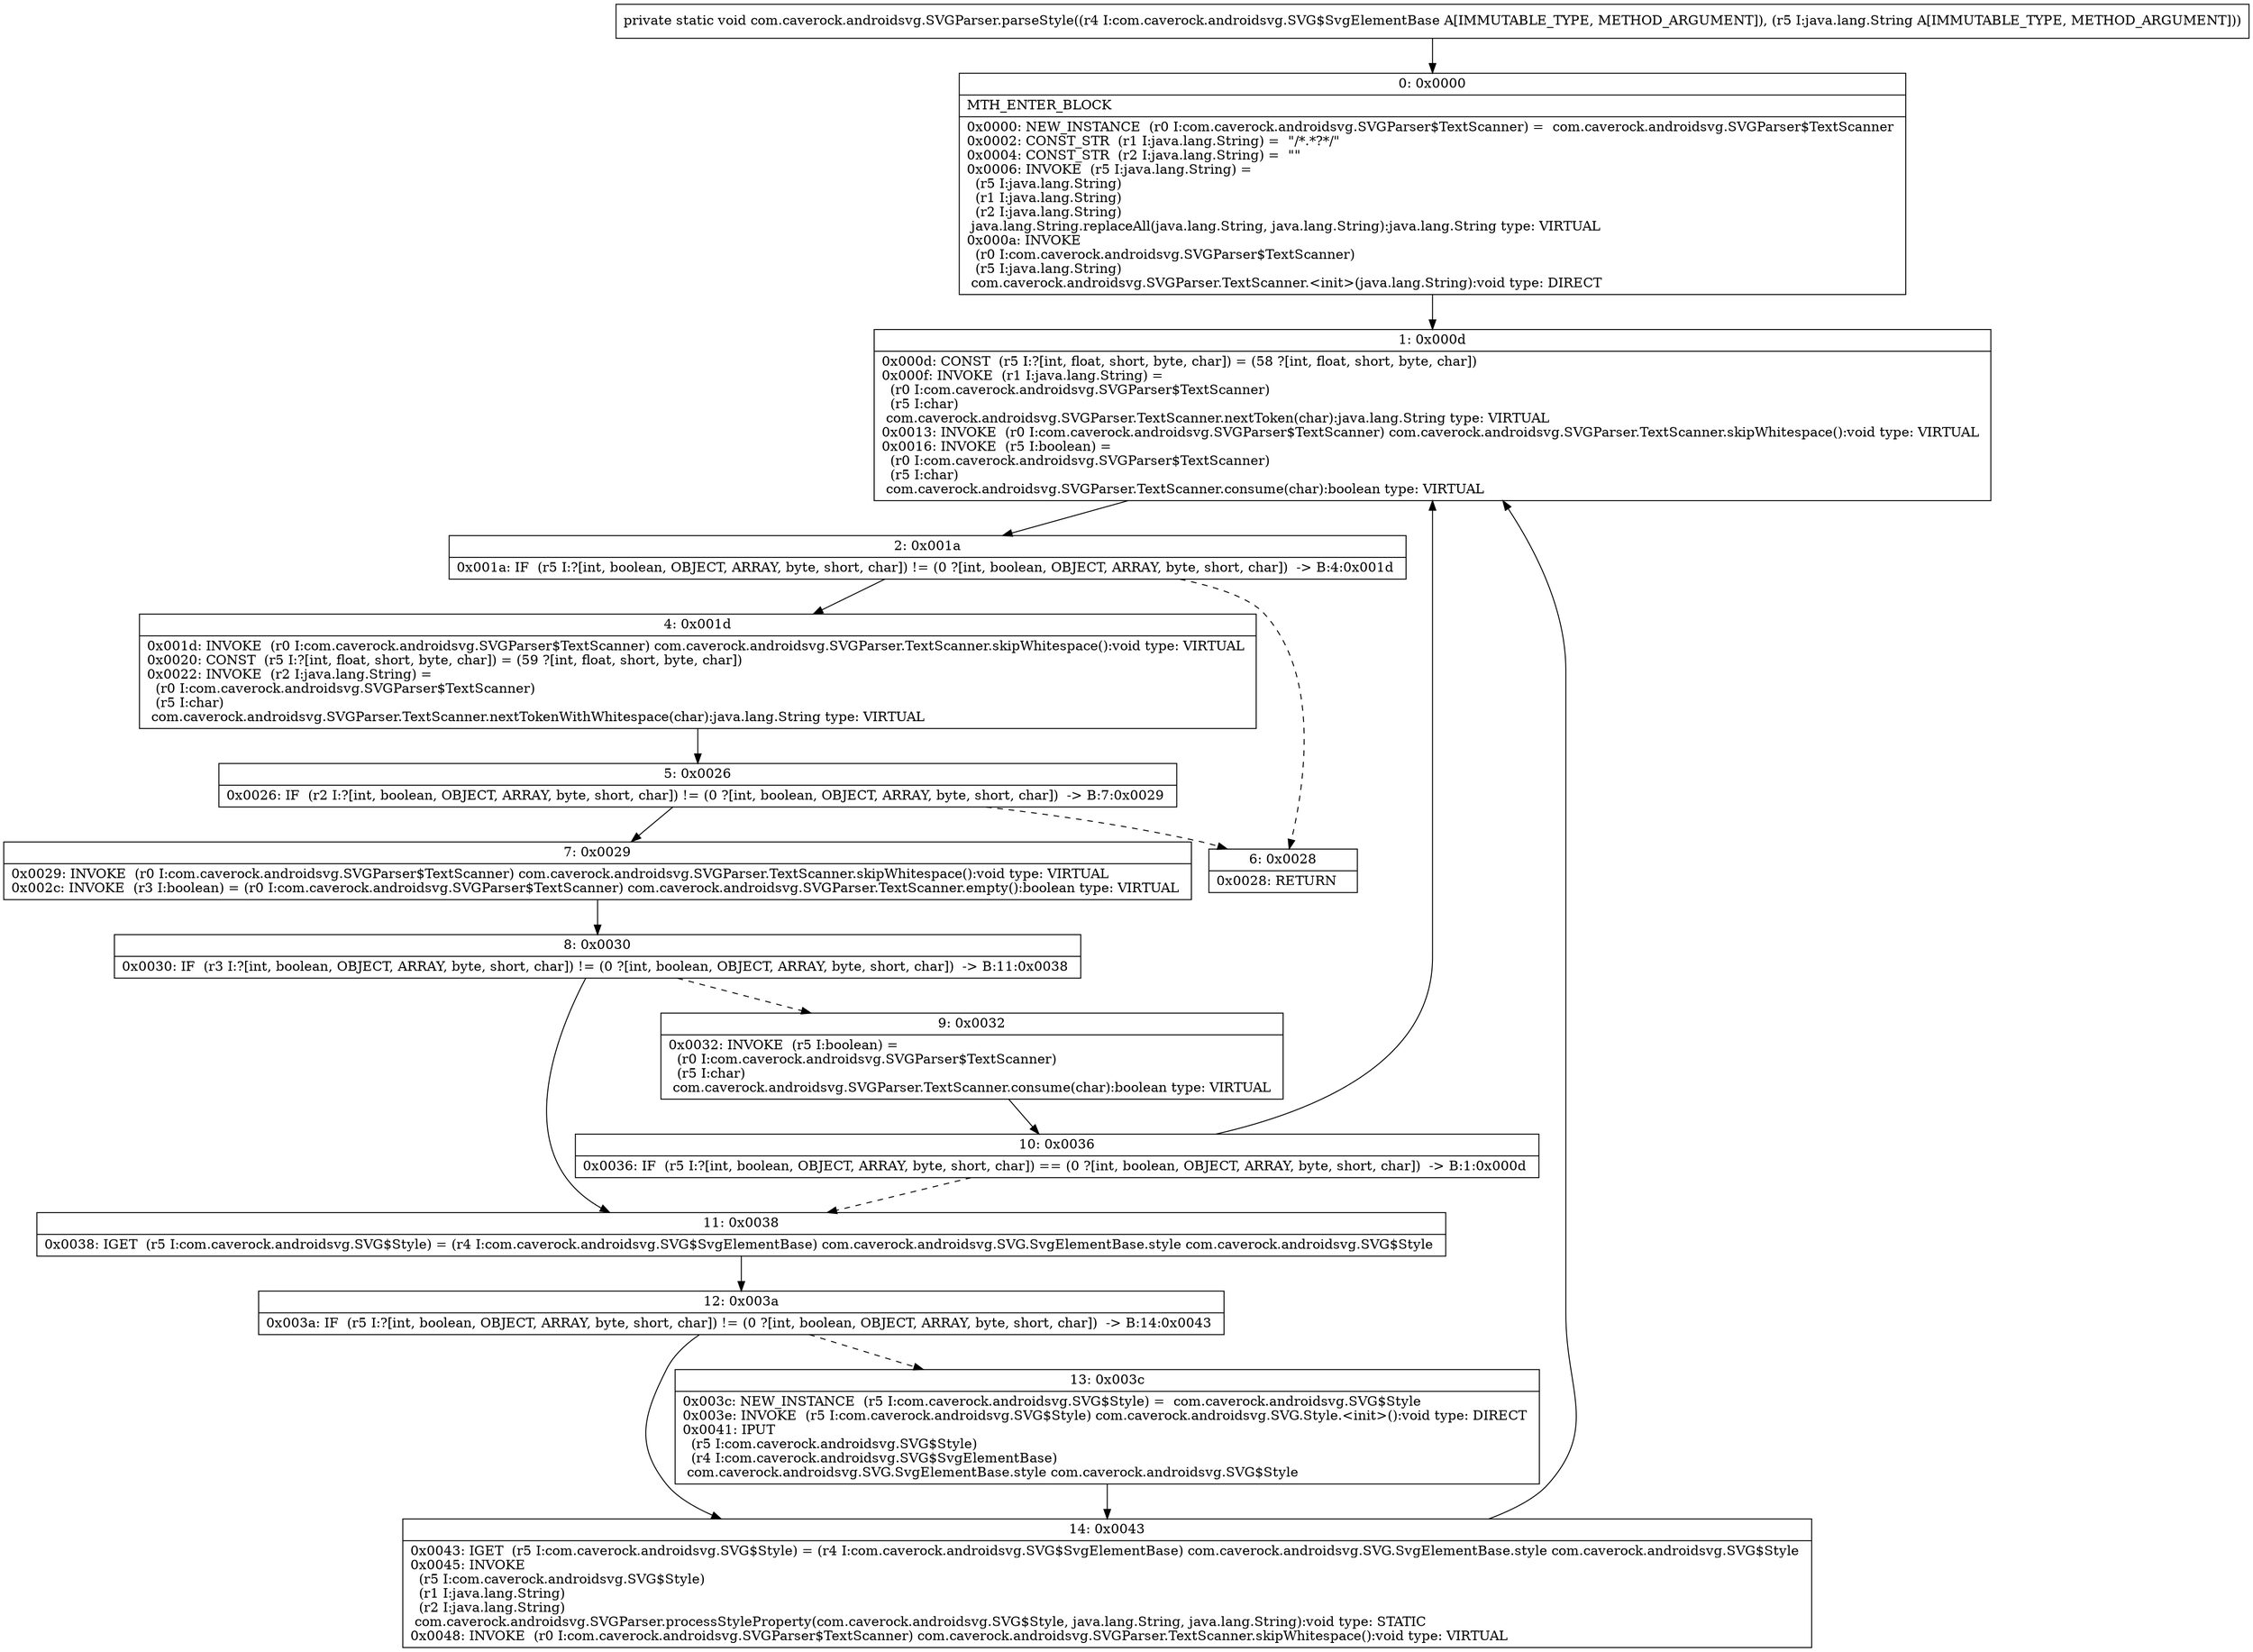 digraph "CFG forcom.caverock.androidsvg.SVGParser.parseStyle(Lcom\/caverock\/androidsvg\/SVG$SvgElementBase;Ljava\/lang\/String;)V" {
Node_0 [shape=record,label="{0\:\ 0x0000|MTH_ENTER_BLOCK\l|0x0000: NEW_INSTANCE  (r0 I:com.caverock.androidsvg.SVGParser$TextScanner) =  com.caverock.androidsvg.SVGParser$TextScanner \l0x0002: CONST_STR  (r1 I:java.lang.String) =  \"\/*.*?*\/\" \l0x0004: CONST_STR  (r2 I:java.lang.String) =  \"\" \l0x0006: INVOKE  (r5 I:java.lang.String) = \l  (r5 I:java.lang.String)\l  (r1 I:java.lang.String)\l  (r2 I:java.lang.String)\l java.lang.String.replaceAll(java.lang.String, java.lang.String):java.lang.String type: VIRTUAL \l0x000a: INVOKE  \l  (r0 I:com.caverock.androidsvg.SVGParser$TextScanner)\l  (r5 I:java.lang.String)\l com.caverock.androidsvg.SVGParser.TextScanner.\<init\>(java.lang.String):void type: DIRECT \l}"];
Node_1 [shape=record,label="{1\:\ 0x000d|0x000d: CONST  (r5 I:?[int, float, short, byte, char]) = (58 ?[int, float, short, byte, char]) \l0x000f: INVOKE  (r1 I:java.lang.String) = \l  (r0 I:com.caverock.androidsvg.SVGParser$TextScanner)\l  (r5 I:char)\l com.caverock.androidsvg.SVGParser.TextScanner.nextToken(char):java.lang.String type: VIRTUAL \l0x0013: INVOKE  (r0 I:com.caverock.androidsvg.SVGParser$TextScanner) com.caverock.androidsvg.SVGParser.TextScanner.skipWhitespace():void type: VIRTUAL \l0x0016: INVOKE  (r5 I:boolean) = \l  (r0 I:com.caverock.androidsvg.SVGParser$TextScanner)\l  (r5 I:char)\l com.caverock.androidsvg.SVGParser.TextScanner.consume(char):boolean type: VIRTUAL \l}"];
Node_2 [shape=record,label="{2\:\ 0x001a|0x001a: IF  (r5 I:?[int, boolean, OBJECT, ARRAY, byte, short, char]) != (0 ?[int, boolean, OBJECT, ARRAY, byte, short, char])  \-\> B:4:0x001d \l}"];
Node_4 [shape=record,label="{4\:\ 0x001d|0x001d: INVOKE  (r0 I:com.caverock.androidsvg.SVGParser$TextScanner) com.caverock.androidsvg.SVGParser.TextScanner.skipWhitespace():void type: VIRTUAL \l0x0020: CONST  (r5 I:?[int, float, short, byte, char]) = (59 ?[int, float, short, byte, char]) \l0x0022: INVOKE  (r2 I:java.lang.String) = \l  (r0 I:com.caverock.androidsvg.SVGParser$TextScanner)\l  (r5 I:char)\l com.caverock.androidsvg.SVGParser.TextScanner.nextTokenWithWhitespace(char):java.lang.String type: VIRTUAL \l}"];
Node_5 [shape=record,label="{5\:\ 0x0026|0x0026: IF  (r2 I:?[int, boolean, OBJECT, ARRAY, byte, short, char]) != (0 ?[int, boolean, OBJECT, ARRAY, byte, short, char])  \-\> B:7:0x0029 \l}"];
Node_6 [shape=record,label="{6\:\ 0x0028|0x0028: RETURN   \l}"];
Node_7 [shape=record,label="{7\:\ 0x0029|0x0029: INVOKE  (r0 I:com.caverock.androidsvg.SVGParser$TextScanner) com.caverock.androidsvg.SVGParser.TextScanner.skipWhitespace():void type: VIRTUAL \l0x002c: INVOKE  (r3 I:boolean) = (r0 I:com.caverock.androidsvg.SVGParser$TextScanner) com.caverock.androidsvg.SVGParser.TextScanner.empty():boolean type: VIRTUAL \l}"];
Node_8 [shape=record,label="{8\:\ 0x0030|0x0030: IF  (r3 I:?[int, boolean, OBJECT, ARRAY, byte, short, char]) != (0 ?[int, boolean, OBJECT, ARRAY, byte, short, char])  \-\> B:11:0x0038 \l}"];
Node_9 [shape=record,label="{9\:\ 0x0032|0x0032: INVOKE  (r5 I:boolean) = \l  (r0 I:com.caverock.androidsvg.SVGParser$TextScanner)\l  (r5 I:char)\l com.caverock.androidsvg.SVGParser.TextScanner.consume(char):boolean type: VIRTUAL \l}"];
Node_10 [shape=record,label="{10\:\ 0x0036|0x0036: IF  (r5 I:?[int, boolean, OBJECT, ARRAY, byte, short, char]) == (0 ?[int, boolean, OBJECT, ARRAY, byte, short, char])  \-\> B:1:0x000d \l}"];
Node_11 [shape=record,label="{11\:\ 0x0038|0x0038: IGET  (r5 I:com.caverock.androidsvg.SVG$Style) = (r4 I:com.caverock.androidsvg.SVG$SvgElementBase) com.caverock.androidsvg.SVG.SvgElementBase.style com.caverock.androidsvg.SVG$Style \l}"];
Node_12 [shape=record,label="{12\:\ 0x003a|0x003a: IF  (r5 I:?[int, boolean, OBJECT, ARRAY, byte, short, char]) != (0 ?[int, boolean, OBJECT, ARRAY, byte, short, char])  \-\> B:14:0x0043 \l}"];
Node_13 [shape=record,label="{13\:\ 0x003c|0x003c: NEW_INSTANCE  (r5 I:com.caverock.androidsvg.SVG$Style) =  com.caverock.androidsvg.SVG$Style \l0x003e: INVOKE  (r5 I:com.caverock.androidsvg.SVG$Style) com.caverock.androidsvg.SVG.Style.\<init\>():void type: DIRECT \l0x0041: IPUT  \l  (r5 I:com.caverock.androidsvg.SVG$Style)\l  (r4 I:com.caverock.androidsvg.SVG$SvgElementBase)\l com.caverock.androidsvg.SVG.SvgElementBase.style com.caverock.androidsvg.SVG$Style \l}"];
Node_14 [shape=record,label="{14\:\ 0x0043|0x0043: IGET  (r5 I:com.caverock.androidsvg.SVG$Style) = (r4 I:com.caverock.androidsvg.SVG$SvgElementBase) com.caverock.androidsvg.SVG.SvgElementBase.style com.caverock.androidsvg.SVG$Style \l0x0045: INVOKE  \l  (r5 I:com.caverock.androidsvg.SVG$Style)\l  (r1 I:java.lang.String)\l  (r2 I:java.lang.String)\l com.caverock.androidsvg.SVGParser.processStyleProperty(com.caverock.androidsvg.SVG$Style, java.lang.String, java.lang.String):void type: STATIC \l0x0048: INVOKE  (r0 I:com.caverock.androidsvg.SVGParser$TextScanner) com.caverock.androidsvg.SVGParser.TextScanner.skipWhitespace():void type: VIRTUAL \l}"];
MethodNode[shape=record,label="{private static void com.caverock.androidsvg.SVGParser.parseStyle((r4 I:com.caverock.androidsvg.SVG$SvgElementBase A[IMMUTABLE_TYPE, METHOD_ARGUMENT]), (r5 I:java.lang.String A[IMMUTABLE_TYPE, METHOD_ARGUMENT])) }"];
MethodNode -> Node_0;
Node_0 -> Node_1;
Node_1 -> Node_2;
Node_2 -> Node_4;
Node_2 -> Node_6[style=dashed];
Node_4 -> Node_5;
Node_5 -> Node_6[style=dashed];
Node_5 -> Node_7;
Node_7 -> Node_8;
Node_8 -> Node_9[style=dashed];
Node_8 -> Node_11;
Node_9 -> Node_10;
Node_10 -> Node_1;
Node_10 -> Node_11[style=dashed];
Node_11 -> Node_12;
Node_12 -> Node_13[style=dashed];
Node_12 -> Node_14;
Node_13 -> Node_14;
Node_14 -> Node_1;
}

